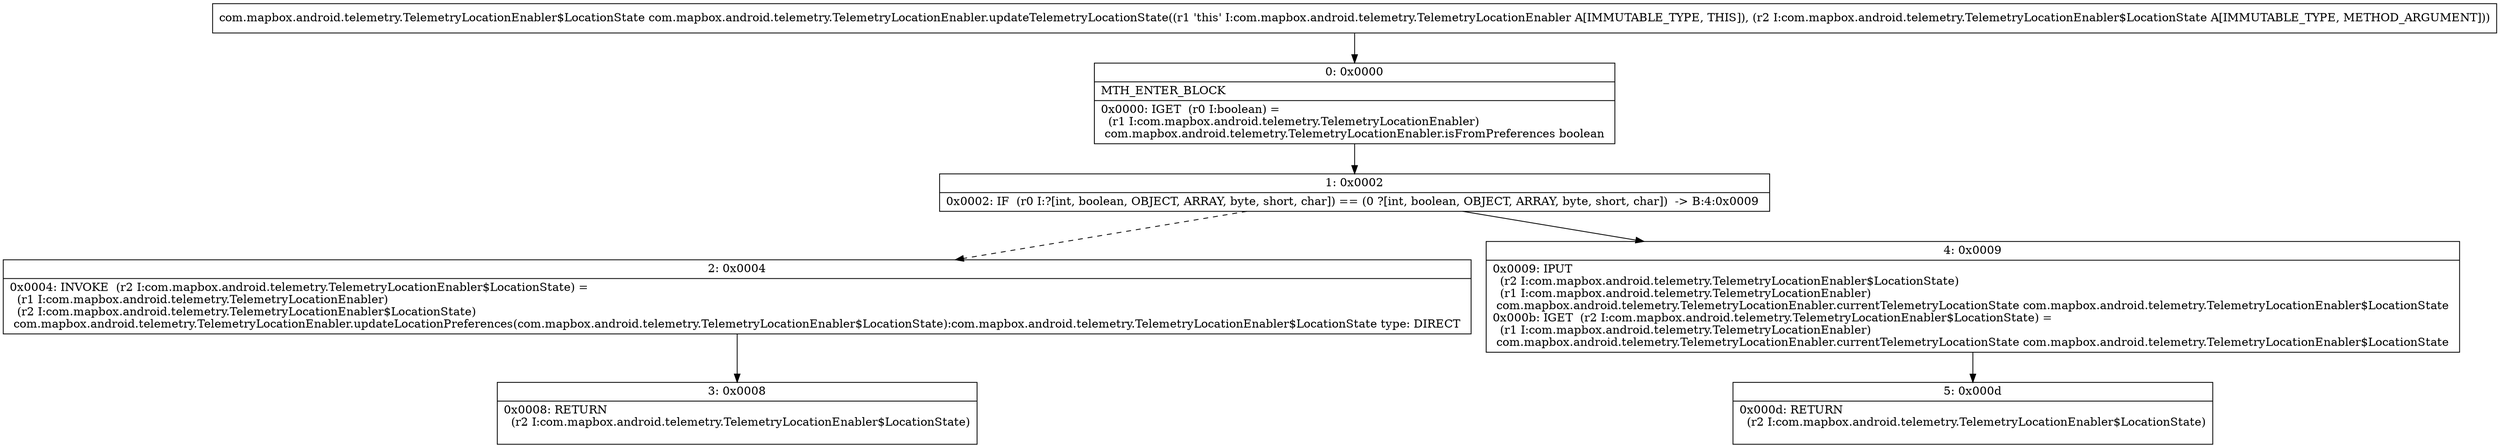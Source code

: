 digraph "CFG forcom.mapbox.android.telemetry.TelemetryLocationEnabler.updateTelemetryLocationState(Lcom\/mapbox\/android\/telemetry\/TelemetryLocationEnabler$LocationState;)Lcom\/mapbox\/android\/telemetry\/TelemetryLocationEnabler$LocationState;" {
Node_0 [shape=record,label="{0\:\ 0x0000|MTH_ENTER_BLOCK\l|0x0000: IGET  (r0 I:boolean) = \l  (r1 I:com.mapbox.android.telemetry.TelemetryLocationEnabler)\l com.mapbox.android.telemetry.TelemetryLocationEnabler.isFromPreferences boolean \l}"];
Node_1 [shape=record,label="{1\:\ 0x0002|0x0002: IF  (r0 I:?[int, boolean, OBJECT, ARRAY, byte, short, char]) == (0 ?[int, boolean, OBJECT, ARRAY, byte, short, char])  \-\> B:4:0x0009 \l}"];
Node_2 [shape=record,label="{2\:\ 0x0004|0x0004: INVOKE  (r2 I:com.mapbox.android.telemetry.TelemetryLocationEnabler$LocationState) = \l  (r1 I:com.mapbox.android.telemetry.TelemetryLocationEnabler)\l  (r2 I:com.mapbox.android.telemetry.TelemetryLocationEnabler$LocationState)\l com.mapbox.android.telemetry.TelemetryLocationEnabler.updateLocationPreferences(com.mapbox.android.telemetry.TelemetryLocationEnabler$LocationState):com.mapbox.android.telemetry.TelemetryLocationEnabler$LocationState type: DIRECT \l}"];
Node_3 [shape=record,label="{3\:\ 0x0008|0x0008: RETURN  \l  (r2 I:com.mapbox.android.telemetry.TelemetryLocationEnabler$LocationState)\l \l}"];
Node_4 [shape=record,label="{4\:\ 0x0009|0x0009: IPUT  \l  (r2 I:com.mapbox.android.telemetry.TelemetryLocationEnabler$LocationState)\l  (r1 I:com.mapbox.android.telemetry.TelemetryLocationEnabler)\l com.mapbox.android.telemetry.TelemetryLocationEnabler.currentTelemetryLocationState com.mapbox.android.telemetry.TelemetryLocationEnabler$LocationState \l0x000b: IGET  (r2 I:com.mapbox.android.telemetry.TelemetryLocationEnabler$LocationState) = \l  (r1 I:com.mapbox.android.telemetry.TelemetryLocationEnabler)\l com.mapbox.android.telemetry.TelemetryLocationEnabler.currentTelemetryLocationState com.mapbox.android.telemetry.TelemetryLocationEnabler$LocationState \l}"];
Node_5 [shape=record,label="{5\:\ 0x000d|0x000d: RETURN  \l  (r2 I:com.mapbox.android.telemetry.TelemetryLocationEnabler$LocationState)\l \l}"];
MethodNode[shape=record,label="{com.mapbox.android.telemetry.TelemetryLocationEnabler$LocationState com.mapbox.android.telemetry.TelemetryLocationEnabler.updateTelemetryLocationState((r1 'this' I:com.mapbox.android.telemetry.TelemetryLocationEnabler A[IMMUTABLE_TYPE, THIS]), (r2 I:com.mapbox.android.telemetry.TelemetryLocationEnabler$LocationState A[IMMUTABLE_TYPE, METHOD_ARGUMENT])) }"];
MethodNode -> Node_0;
Node_0 -> Node_1;
Node_1 -> Node_2[style=dashed];
Node_1 -> Node_4;
Node_2 -> Node_3;
Node_4 -> Node_5;
}


